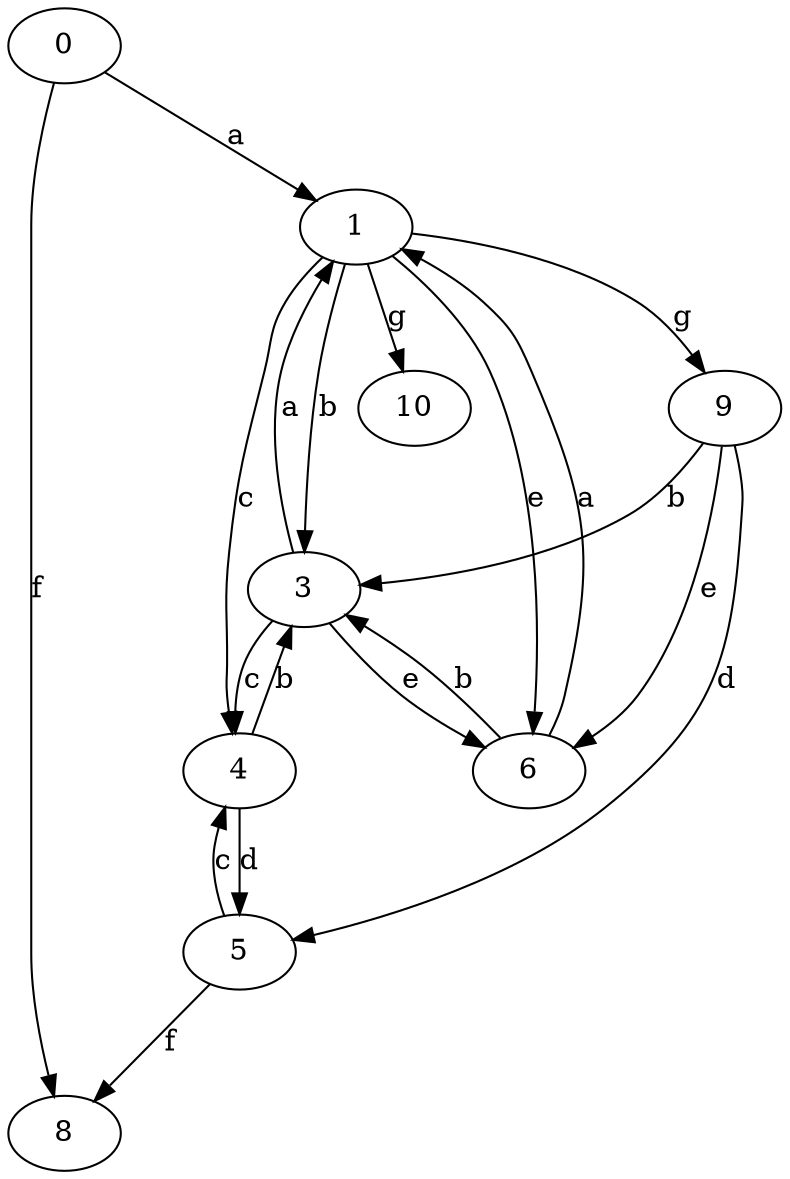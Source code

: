 strict digraph  {
0;
1;
3;
4;
5;
6;
8;
9;
10;
0 -> 1  [label=a];
0 -> 8  [label=f];
1 -> 3  [label=b];
1 -> 4  [label=c];
1 -> 6  [label=e];
1 -> 9  [label=g];
1 -> 10  [label=g];
3 -> 1  [label=a];
3 -> 4  [label=c];
3 -> 6  [label=e];
4 -> 3  [label=b];
4 -> 5  [label=d];
5 -> 4  [label=c];
5 -> 8  [label=f];
6 -> 1  [label=a];
6 -> 3  [label=b];
9 -> 3  [label=b];
9 -> 5  [label=d];
9 -> 6  [label=e];
}
